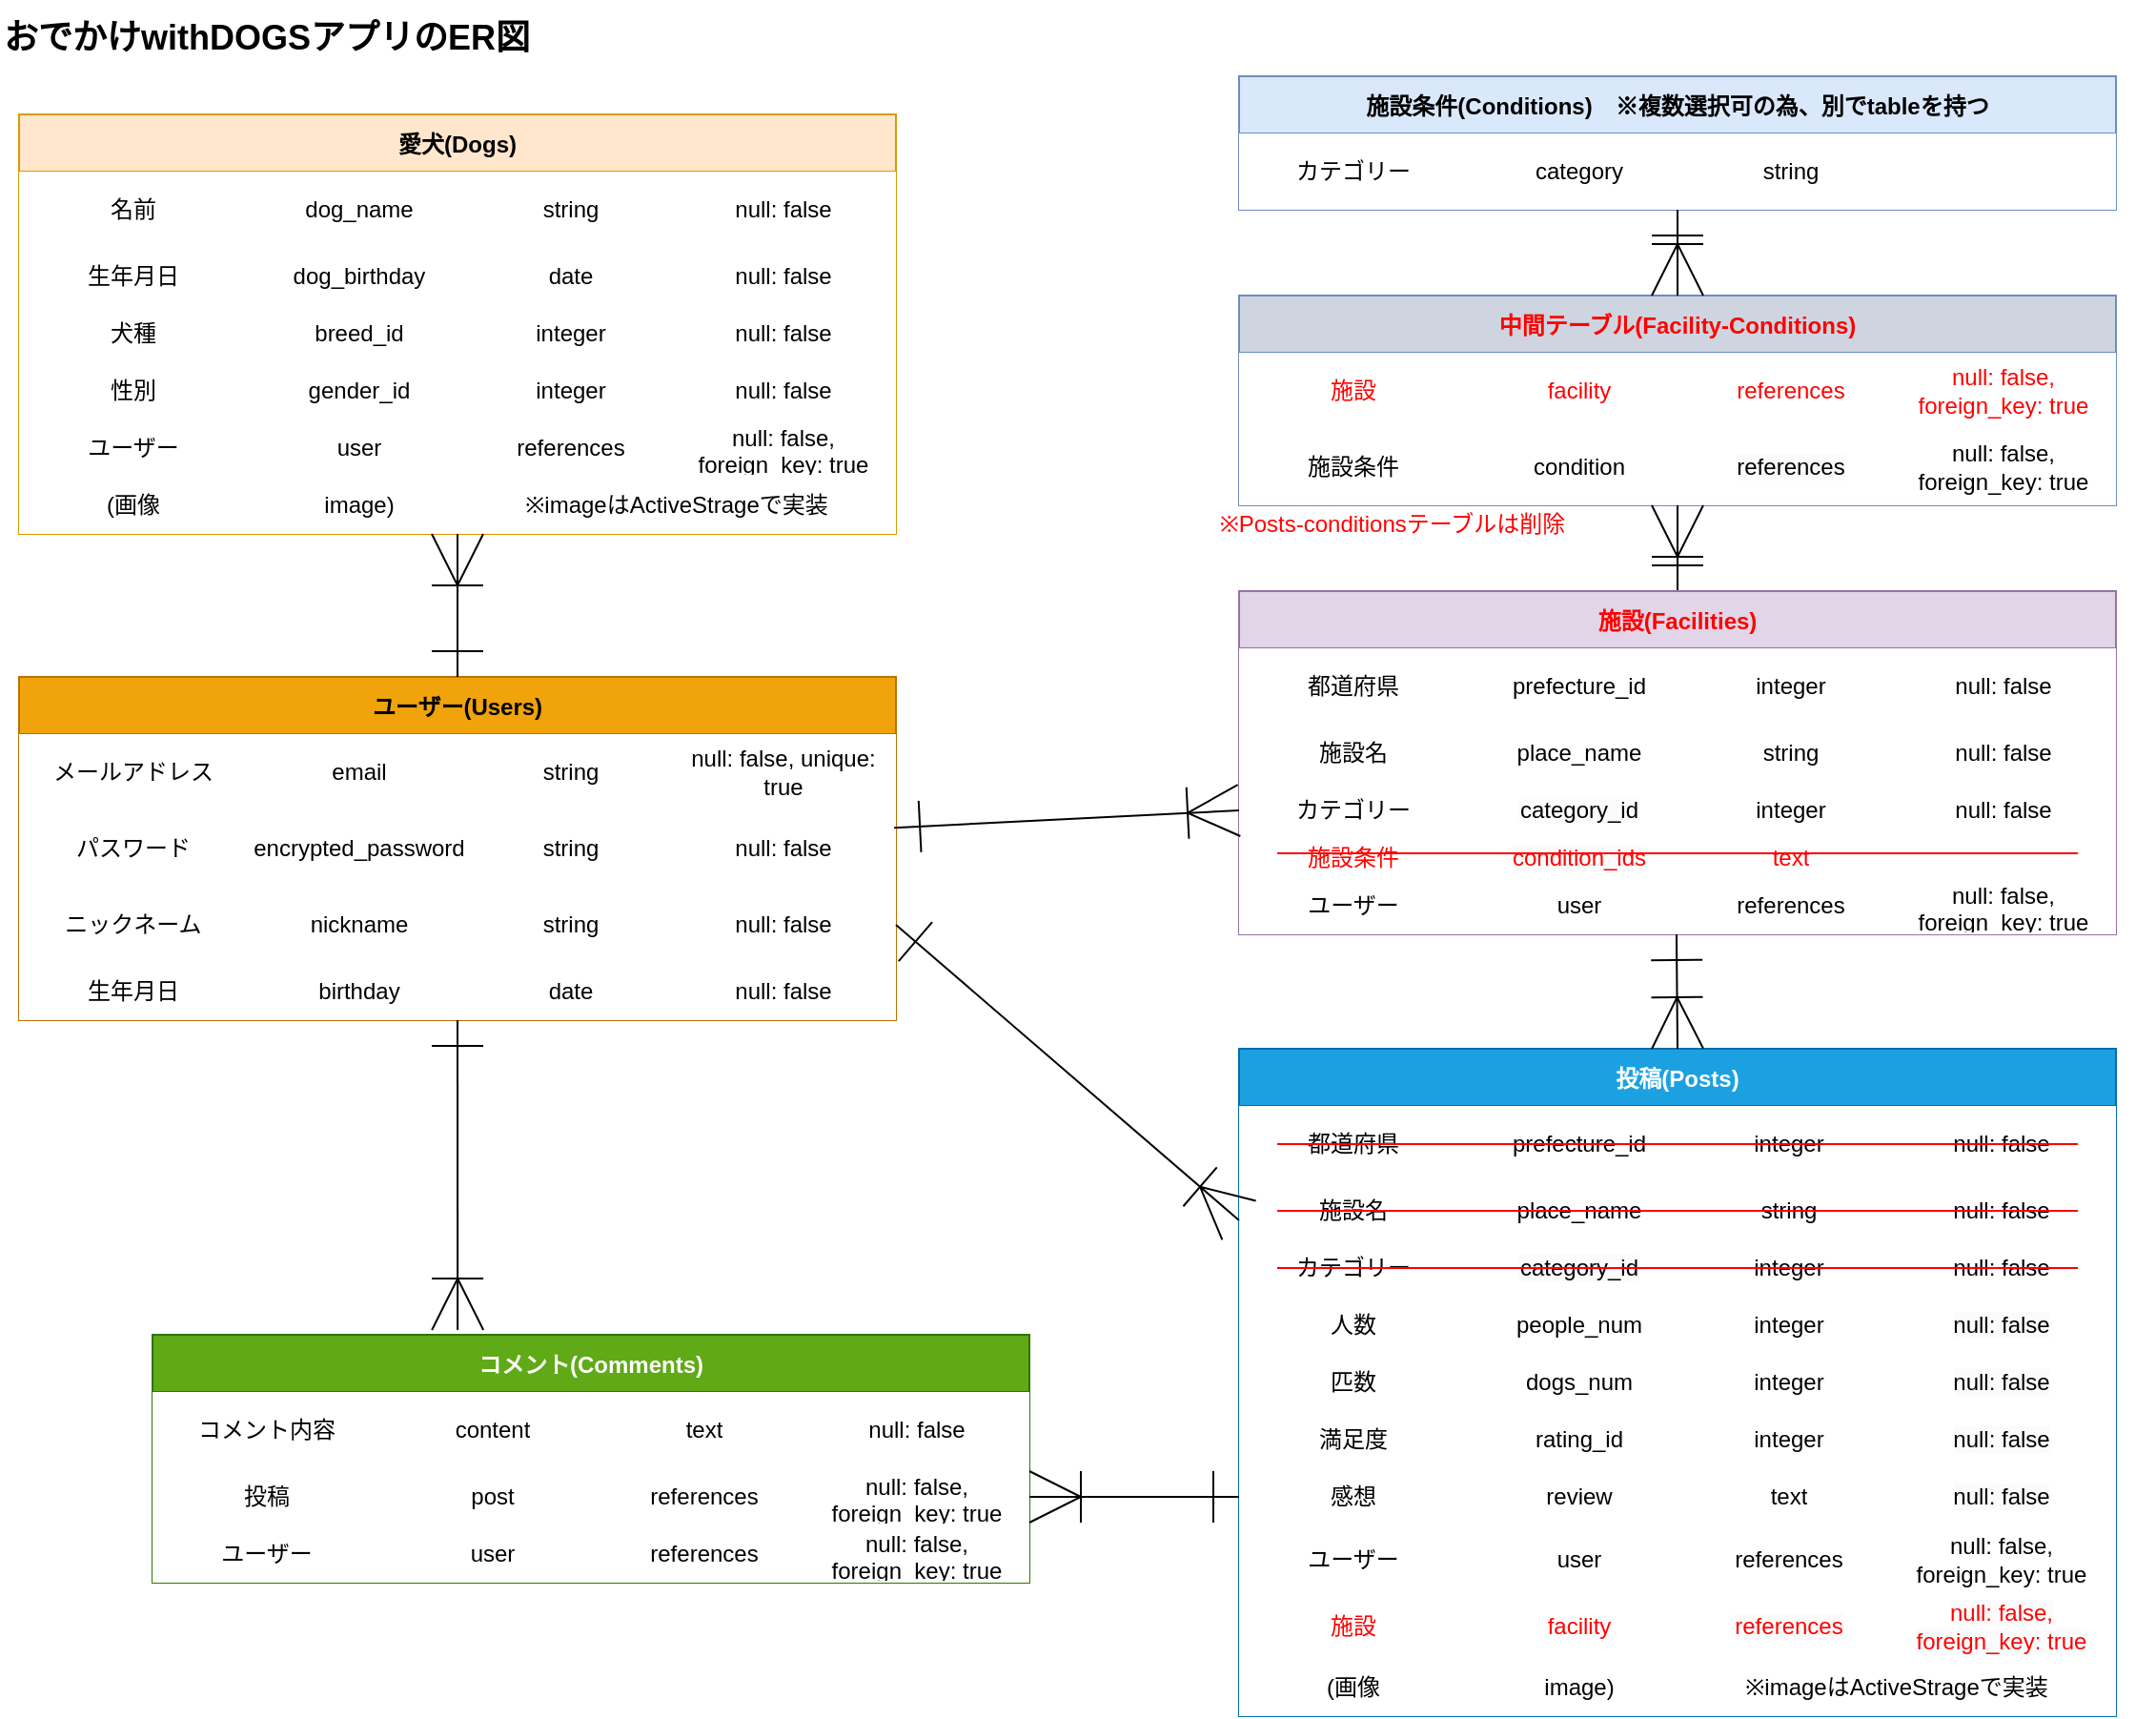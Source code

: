 <mxfile>
    <diagram id="OHTMVsZJ-K8M4Hqbqo-Z" name="ページ1">
        <mxGraphModel dx="1614" dy="715" grid="1" gridSize="10" guides="1" tooltips="1" connect="1" arrows="1" fold="1" page="1" pageScale="1" pageWidth="1169" pageHeight="827" background="#ffffff" math="0" shadow="0">
            <root>
                <mxCell id="0"/>
                <mxCell id="1" parent="0"/>
                <mxCell id="75" value="投稿(Posts)" style="shape=table;startSize=30;container=1;collapsible=0;childLayout=tableLayout;fontStyle=1;align=center;fillColor=#1ba1e2;strokeColor=#006EAF;fontColor=#ffffff;" parent="1" vertex="1">
                    <mxGeometry x="670" y="570" width="460" height="350" as="geometry"/>
                </mxCell>
                <mxCell id="76" value="" style="shape=tableRow;horizontal=0;startSize=0;swimlaneHead=0;swimlaneBody=0;top=0;left=0;bottom=0;right=0;collapsible=0;dropTarget=0;fillColor=#FFFFFF;points=[[0,0.5],[1,0.5]];portConstraint=eastwest;strokeColor=#000000;" parent="75" vertex="1">
                    <mxGeometry y="30" width="460" height="40" as="geometry"/>
                </mxCell>
                <mxCell id="77" value="都道府県" style="shape=partialRectangle;html=1;whiteSpace=wrap;connectable=0;fillColor=#FFFFFF;top=0;left=0;bottom=0;right=0;overflow=hidden;strokeColor=#000000;" parent="76" vertex="1">
                    <mxGeometry width="120" height="40" as="geometry">
                        <mxRectangle width="120" height="40" as="alternateBounds"/>
                    </mxGeometry>
                </mxCell>
                <mxCell id="78" value="prefecture_id" style="shape=partialRectangle;html=1;whiteSpace=wrap;connectable=0;fillColor=#FFFFFF;top=0;left=0;bottom=0;right=0;overflow=hidden;strokeColor=#000000;" parent="76" vertex="1">
                    <mxGeometry x="120" width="117" height="40" as="geometry">
                        <mxRectangle width="117" height="40" as="alternateBounds"/>
                    </mxGeometry>
                </mxCell>
                <mxCell id="79" value="integer" style="shape=partialRectangle;html=1;whiteSpace=wrap;connectable=0;fillColor=#FFFFFF;top=0;left=0;bottom=0;right=0;overflow=hidden;strokeColor=#000000;" parent="76" vertex="1">
                    <mxGeometry x="237" width="103" height="40" as="geometry">
                        <mxRectangle width="103" height="40" as="alternateBounds"/>
                    </mxGeometry>
                </mxCell>
                <mxCell id="80" value="&lt;meta charset=&quot;utf-8&quot;&gt;null: false               " style="shape=partialRectangle;html=1;whiteSpace=wrap;connectable=0;fillColor=#FFFFFF;top=0;left=0;bottom=0;right=0;overflow=hidden;strokeColor=#000000;" parent="76" vertex="1">
                    <mxGeometry x="340" width="120" height="40" as="geometry">
                        <mxRectangle width="120" height="40" as="alternateBounds"/>
                    </mxGeometry>
                </mxCell>
                <mxCell id="81" style="shape=tableRow;horizontal=0;startSize=0;swimlaneHead=0;swimlaneBody=0;top=0;left=0;bottom=0;right=0;collapsible=0;dropTarget=0;fillColor=#FFFFFF;points=[[0,0.5],[1,0.5]];portConstraint=eastwest;strokeColor=#000000;" parent="75" vertex="1">
                    <mxGeometry y="70" width="460" height="30" as="geometry"/>
                </mxCell>
                <mxCell id="82" value="施設名" style="shape=partialRectangle;html=1;whiteSpace=wrap;connectable=0;fillColor=#FFFFFF;top=0;left=0;bottom=0;right=0;overflow=hidden;strokeColor=#000000;" parent="81" vertex="1">
                    <mxGeometry width="120" height="30" as="geometry">
                        <mxRectangle width="120" height="30" as="alternateBounds"/>
                    </mxGeometry>
                </mxCell>
                <mxCell id="83" value="place_name" style="shape=partialRectangle;html=1;whiteSpace=wrap;connectable=0;fillColor=#FFFFFF;top=0;left=0;bottom=0;right=0;overflow=hidden;strokeColor=#000000;" parent="81" vertex="1">
                    <mxGeometry x="120" width="117" height="30" as="geometry">
                        <mxRectangle width="117" height="30" as="alternateBounds"/>
                    </mxGeometry>
                </mxCell>
                <mxCell id="84" value="string" style="shape=partialRectangle;html=1;whiteSpace=wrap;connectable=0;fillColor=#FFFFFF;top=0;left=0;bottom=0;right=0;overflow=hidden;strokeColor=#000000;" parent="81" vertex="1">
                    <mxGeometry x="237" width="103" height="30" as="geometry">
                        <mxRectangle width="103" height="30" as="alternateBounds"/>
                    </mxGeometry>
                </mxCell>
                <mxCell id="85" value="&lt;meta charset=&quot;utf-8&quot;&gt;null: false               " style="shape=partialRectangle;html=1;whiteSpace=wrap;connectable=0;fillColor=#FFFFFF;top=0;left=0;bottom=0;right=0;overflow=hidden;strokeColor=#000000;" parent="81" vertex="1">
                    <mxGeometry x="340" width="120" height="30" as="geometry">
                        <mxRectangle width="120" height="30" as="alternateBounds"/>
                    </mxGeometry>
                </mxCell>
                <mxCell id="86" style="shape=tableRow;horizontal=0;startSize=0;swimlaneHead=0;swimlaneBody=0;top=0;left=0;bottom=0;right=0;collapsible=0;dropTarget=0;fillColor=#FFFFFF;points=[[0,0.5],[1,0.5]];portConstraint=eastwest;strokeColor=#000000;" parent="75" vertex="1">
                    <mxGeometry y="100" width="460" height="30" as="geometry"/>
                </mxCell>
                <mxCell id="87" value="カテゴリー" style="shape=partialRectangle;html=1;whiteSpace=wrap;connectable=0;fillColor=#FFFFFF;top=0;left=0;bottom=0;right=0;overflow=hidden;strokeColor=#000000;" parent="86" vertex="1">
                    <mxGeometry width="120" height="30" as="geometry">
                        <mxRectangle width="120" height="30" as="alternateBounds"/>
                    </mxGeometry>
                </mxCell>
                <mxCell id="88" value="&lt;meta charset=&quot;utf-8&quot;&gt;&lt;span style=&quot;color: rgb(0, 0, 0); font-family: Helvetica; font-size: 12px; font-style: normal; font-variant-ligatures: normal; font-variant-caps: normal; font-weight: 400; letter-spacing: normal; orphans: 2; text-align: center; text-indent: 0px; text-transform: none; widows: 2; word-spacing: 0px; -webkit-text-stroke-width: 0px; background-color: rgb(251, 251, 251); text-decoration-thickness: initial; text-decoration-style: initial; text-decoration-color: initial; float: none; display: inline !important;&quot;&gt;category_id&lt;/span&gt;" style="shape=partialRectangle;html=1;whiteSpace=wrap;connectable=0;fillColor=#FFFFFF;top=0;left=0;bottom=0;right=0;overflow=hidden;strokeColor=#000000;" parent="86" vertex="1">
                    <mxGeometry x="120" width="117" height="30" as="geometry">
                        <mxRectangle width="117" height="30" as="alternateBounds"/>
                    </mxGeometry>
                </mxCell>
                <mxCell id="89" value="integer" style="shape=partialRectangle;html=1;whiteSpace=wrap;connectable=0;fillColor=#FFFFFF;top=0;left=0;bottom=0;right=0;overflow=hidden;strokeColor=#000000;" parent="86" vertex="1">
                    <mxGeometry x="237" width="103" height="30" as="geometry">
                        <mxRectangle width="103" height="30" as="alternateBounds"/>
                    </mxGeometry>
                </mxCell>
                <mxCell id="90" value="null: false" style="shape=partialRectangle;html=1;whiteSpace=wrap;connectable=0;fillColor=#FFFFFF;top=0;left=0;bottom=0;right=0;overflow=hidden;strokeColor=#000000;" parent="86" vertex="1">
                    <mxGeometry x="340" width="120" height="30" as="geometry">
                        <mxRectangle width="120" height="30" as="alternateBounds"/>
                    </mxGeometry>
                </mxCell>
                <mxCell id="121" style="shape=tableRow;horizontal=0;startSize=0;swimlaneHead=0;swimlaneBody=0;top=0;left=0;bottom=0;right=0;collapsible=0;dropTarget=0;fillColor=#FFFFFF;points=[[0,0.5],[1,0.5]];portConstraint=eastwest;strokeColor=#000000;" parent="75" vertex="1">
                    <mxGeometry y="130" width="460" height="30" as="geometry"/>
                </mxCell>
                <mxCell id="122" value="人数" style="shape=partialRectangle;html=1;whiteSpace=wrap;connectable=0;fillColor=#FFFFFF;top=0;left=0;bottom=0;right=0;overflow=hidden;strokeColor=#000000;" parent="121" vertex="1">
                    <mxGeometry width="120" height="30" as="geometry">
                        <mxRectangle width="120" height="30" as="alternateBounds"/>
                    </mxGeometry>
                </mxCell>
                <mxCell id="123" value="people_num" style="shape=partialRectangle;html=1;whiteSpace=wrap;connectable=0;fillColor=#FFFFFF;top=0;left=0;bottom=0;right=0;overflow=hidden;strokeColor=#000000;" parent="121" vertex="1">
                    <mxGeometry x="120" width="117" height="30" as="geometry">
                        <mxRectangle width="117" height="30" as="alternateBounds"/>
                    </mxGeometry>
                </mxCell>
                <mxCell id="124" value="integer" style="shape=partialRectangle;html=1;whiteSpace=wrap;connectable=0;fillColor=#FFFFFF;top=0;left=0;bottom=0;right=0;overflow=hidden;strokeColor=#000000;" parent="121" vertex="1">
                    <mxGeometry x="237" width="103" height="30" as="geometry">
                        <mxRectangle width="103" height="30" as="alternateBounds"/>
                    </mxGeometry>
                </mxCell>
                <mxCell id="125" value="&lt;meta charset=&quot;utf-8&quot;&gt;&lt;span style=&quot;color: rgb(0, 0, 0); font-family: Helvetica; font-size: 12px; font-style: normal; font-variant-ligatures: normal; font-variant-caps: normal; font-weight: 400; letter-spacing: normal; orphans: 2; text-align: center; text-indent: 0px; text-transform: none; widows: 2; word-spacing: 0px; -webkit-text-stroke-width: 0px; background-color: rgb(251, 251, 251); text-decoration-thickness: initial; text-decoration-style: initial; text-decoration-color: initial; float: none; display: inline !important;&quot;&gt;null: false&lt;/span&gt;" style="shape=partialRectangle;html=1;whiteSpace=wrap;connectable=0;fillColor=#FFFFFF;top=0;left=0;bottom=0;right=0;overflow=hidden;strokeColor=#000000;" parent="121" vertex="1">
                    <mxGeometry x="340" width="120" height="30" as="geometry">
                        <mxRectangle width="120" height="30" as="alternateBounds"/>
                    </mxGeometry>
                </mxCell>
                <mxCell id="116" style="shape=tableRow;horizontal=0;startSize=0;swimlaneHead=0;swimlaneBody=0;top=0;left=0;bottom=0;right=0;collapsible=0;dropTarget=0;fillColor=#FFFFFF;points=[[0,0.5],[1,0.5]];portConstraint=eastwest;strokeColor=#000000;" parent="75" vertex="1">
                    <mxGeometry y="160" width="460" height="30" as="geometry"/>
                </mxCell>
                <mxCell id="117" value="匹数" style="shape=partialRectangle;html=1;whiteSpace=wrap;connectable=0;fillColor=#FFFFFF;top=0;left=0;bottom=0;right=0;overflow=hidden;strokeColor=#000000;" parent="116" vertex="1">
                    <mxGeometry width="120" height="30" as="geometry">
                        <mxRectangle width="120" height="30" as="alternateBounds"/>
                    </mxGeometry>
                </mxCell>
                <mxCell id="118" value="dogs_num" style="shape=partialRectangle;html=1;whiteSpace=wrap;connectable=0;fillColor=#FFFFFF;top=0;left=0;bottom=0;right=0;overflow=hidden;strokeColor=#000000;" parent="116" vertex="1">
                    <mxGeometry x="120" width="117" height="30" as="geometry">
                        <mxRectangle width="117" height="30" as="alternateBounds"/>
                    </mxGeometry>
                </mxCell>
                <mxCell id="119" value="integer" style="shape=partialRectangle;html=1;whiteSpace=wrap;connectable=0;fillColor=#FFFFFF;top=0;left=0;bottom=0;right=0;overflow=hidden;strokeColor=#000000;" parent="116" vertex="1">
                    <mxGeometry x="237" width="103" height="30" as="geometry">
                        <mxRectangle width="103" height="30" as="alternateBounds"/>
                    </mxGeometry>
                </mxCell>
                <mxCell id="120" value="&lt;meta charset=&quot;utf-8&quot;&gt;&lt;span style=&quot;color: rgb(0, 0, 0); font-family: Helvetica; font-size: 12px; font-style: normal; font-variant-ligatures: normal; font-variant-caps: normal; font-weight: 400; letter-spacing: normal; orphans: 2; text-align: center; text-indent: 0px; text-transform: none; widows: 2; word-spacing: 0px; -webkit-text-stroke-width: 0px; background-color: rgb(251, 251, 251); text-decoration-thickness: initial; text-decoration-style: initial; text-decoration-color: initial; float: none; display: inline !important;&quot;&gt;null: false&lt;/span&gt;" style="shape=partialRectangle;html=1;whiteSpace=wrap;connectable=0;fillColor=#FFFFFF;top=0;left=0;bottom=0;right=0;overflow=hidden;strokeColor=#000000;" parent="116" vertex="1">
                    <mxGeometry x="340" width="120" height="30" as="geometry">
                        <mxRectangle width="120" height="30" as="alternateBounds"/>
                    </mxGeometry>
                </mxCell>
                <mxCell id="111" style="shape=tableRow;horizontal=0;startSize=0;swimlaneHead=0;swimlaneBody=0;top=0;left=0;bottom=0;right=0;collapsible=0;dropTarget=0;fillColor=#FFFFFF;points=[[0,0.5],[1,0.5]];portConstraint=eastwest;strokeColor=#000000;" parent="75" vertex="1">
                    <mxGeometry y="190" width="460" height="30" as="geometry"/>
                </mxCell>
                <mxCell id="112" value="満足度" style="shape=partialRectangle;html=1;whiteSpace=wrap;connectable=0;fillColor=#FFFFFF;top=0;left=0;bottom=0;right=0;overflow=hidden;strokeColor=#000000;" parent="111" vertex="1">
                    <mxGeometry width="120" height="30" as="geometry">
                        <mxRectangle width="120" height="30" as="alternateBounds"/>
                    </mxGeometry>
                </mxCell>
                <mxCell id="113" value="rating_id" style="shape=partialRectangle;html=1;whiteSpace=wrap;connectable=0;fillColor=#FFFFFF;top=0;left=0;bottom=0;right=0;overflow=hidden;strokeColor=#000000;" parent="111" vertex="1">
                    <mxGeometry x="120" width="117" height="30" as="geometry">
                        <mxRectangle width="117" height="30" as="alternateBounds"/>
                    </mxGeometry>
                </mxCell>
                <mxCell id="114" value="integer" style="shape=partialRectangle;html=1;whiteSpace=wrap;connectable=0;fillColor=#FFFFFF;top=0;left=0;bottom=0;right=0;overflow=hidden;strokeColor=#000000;" parent="111" vertex="1">
                    <mxGeometry x="237" width="103" height="30" as="geometry">
                        <mxRectangle width="103" height="30" as="alternateBounds"/>
                    </mxGeometry>
                </mxCell>
                <mxCell id="115" value="&lt;meta charset=&quot;utf-8&quot;&gt;&lt;span style=&quot;color: rgb(0, 0, 0); font-family: Helvetica; font-size: 12px; font-style: normal; font-variant-ligatures: normal; font-variant-caps: normal; font-weight: 400; letter-spacing: normal; orphans: 2; text-align: center; text-indent: 0px; text-transform: none; widows: 2; word-spacing: 0px; -webkit-text-stroke-width: 0px; background-color: rgb(251, 251, 251); text-decoration-thickness: initial; text-decoration-style: initial; text-decoration-color: initial; float: none; display: inline !important;&quot;&gt;null: false&lt;/span&gt;" style="shape=partialRectangle;html=1;whiteSpace=wrap;connectable=0;fillColor=#FFFFFF;top=0;left=0;bottom=0;right=0;overflow=hidden;strokeColor=#000000;" parent="111" vertex="1">
                    <mxGeometry x="340" width="120" height="30" as="geometry">
                        <mxRectangle width="120" height="30" as="alternateBounds"/>
                    </mxGeometry>
                </mxCell>
                <mxCell id="106" style="shape=tableRow;horizontal=0;startSize=0;swimlaneHead=0;swimlaneBody=0;top=0;left=0;bottom=0;right=0;collapsible=0;dropTarget=0;fillColor=#FFFFFF;points=[[0,0.5],[1,0.5]];portConstraint=eastwest;strokeColor=#000000;" parent="75" vertex="1">
                    <mxGeometry y="220" width="460" height="30" as="geometry"/>
                </mxCell>
                <mxCell id="107" value="感想" style="shape=partialRectangle;html=1;whiteSpace=wrap;connectable=0;fillColor=#FFFFFF;top=0;left=0;bottom=0;right=0;overflow=hidden;strokeColor=#000000;" parent="106" vertex="1">
                    <mxGeometry width="120" height="30" as="geometry">
                        <mxRectangle width="120" height="30" as="alternateBounds"/>
                    </mxGeometry>
                </mxCell>
                <mxCell id="108" value="review" style="shape=partialRectangle;html=1;whiteSpace=wrap;connectable=0;fillColor=#FFFFFF;top=0;left=0;bottom=0;right=0;overflow=hidden;strokeColor=#000000;" parent="106" vertex="1">
                    <mxGeometry x="120" width="117" height="30" as="geometry">
                        <mxRectangle width="117" height="30" as="alternateBounds"/>
                    </mxGeometry>
                </mxCell>
                <mxCell id="109" value="text" style="shape=partialRectangle;html=1;whiteSpace=wrap;connectable=0;fillColor=#FFFFFF;top=0;left=0;bottom=0;right=0;overflow=hidden;strokeColor=#000000;" parent="106" vertex="1">
                    <mxGeometry x="237" width="103" height="30" as="geometry">
                        <mxRectangle width="103" height="30" as="alternateBounds"/>
                    </mxGeometry>
                </mxCell>
                <mxCell id="110" value="&lt;meta charset=&quot;utf-8&quot;&gt;&lt;span style=&quot;color: rgb(0, 0, 0); font-family: Helvetica; font-size: 12px; font-style: normal; font-variant-ligatures: normal; font-variant-caps: normal; font-weight: 400; letter-spacing: normal; orphans: 2; text-align: center; text-indent: 0px; text-transform: none; widows: 2; word-spacing: 0px; -webkit-text-stroke-width: 0px; background-color: rgb(251, 251, 251); text-decoration-thickness: initial; text-decoration-style: initial; text-decoration-color: initial; float: none; display: inline !important;&quot;&gt;null: false&lt;/span&gt;" style="shape=partialRectangle;html=1;whiteSpace=wrap;connectable=0;fillColor=#FFFFFF;top=0;left=0;bottom=0;right=0;overflow=hidden;strokeColor=#000000;" parent="106" vertex="1">
                    <mxGeometry x="340" width="120" height="30" as="geometry">
                        <mxRectangle width="120" height="30" as="alternateBounds"/>
                    </mxGeometry>
                </mxCell>
                <mxCell id="133" style="shape=tableRow;horizontal=0;startSize=0;swimlaneHead=0;swimlaneBody=0;top=0;left=0;bottom=0;right=0;collapsible=0;dropTarget=0;fillColor=#FFFFFF;points=[[0,0.5],[1,0.5]];portConstraint=eastwest;strokeColor=#000000;" parent="75" vertex="1">
                    <mxGeometry y="250" width="460" height="35" as="geometry"/>
                </mxCell>
                <mxCell id="134" value="ユーザー" style="shape=partialRectangle;html=1;whiteSpace=wrap;connectable=0;fillColor=#FFFFFF;top=0;left=0;bottom=0;right=0;overflow=hidden;strokeColor=#000000;" parent="133" vertex="1">
                    <mxGeometry width="120" height="35" as="geometry">
                        <mxRectangle width="120" height="35" as="alternateBounds"/>
                    </mxGeometry>
                </mxCell>
                <mxCell id="135" value="user" style="shape=partialRectangle;html=1;whiteSpace=wrap;connectable=0;fillColor=#FFFFFF;top=0;left=0;bottom=0;right=0;overflow=hidden;strokeColor=#000000;" parent="133" vertex="1">
                    <mxGeometry x="120" width="117" height="35" as="geometry">
                        <mxRectangle width="117" height="35" as="alternateBounds"/>
                    </mxGeometry>
                </mxCell>
                <mxCell id="136" value="references" style="shape=partialRectangle;html=1;whiteSpace=wrap;connectable=0;fillColor=#FFFFFF;top=0;left=0;bottom=0;right=0;overflow=hidden;strokeColor=#000000;" parent="133" vertex="1">
                    <mxGeometry x="237" width="103" height="35" as="geometry">
                        <mxRectangle width="103" height="35" as="alternateBounds"/>
                    </mxGeometry>
                </mxCell>
                <mxCell id="137" value="null: false, foreign_key: true" style="shape=partialRectangle;html=1;whiteSpace=wrap;connectable=0;fillColor=#FFFFFF;top=0;left=0;bottom=0;right=0;overflow=hidden;strokeColor=#000000;" parent="133" vertex="1">
                    <mxGeometry x="340" width="120" height="35" as="geometry">
                        <mxRectangle width="120" height="35" as="alternateBounds"/>
                    </mxGeometry>
                </mxCell>
                <mxCell id="272" style="shape=tableRow;horizontal=0;startSize=0;swimlaneHead=0;swimlaneBody=0;top=0;left=0;bottom=0;right=0;collapsible=0;dropTarget=0;fillColor=#FFFFFF;points=[[0,0.5],[1,0.5]];portConstraint=eastwest;strokeColor=#000000;" parent="75" vertex="1">
                    <mxGeometry y="285" width="460" height="35" as="geometry"/>
                </mxCell>
                <mxCell id="273" value="施設" style="shape=partialRectangle;html=1;whiteSpace=wrap;connectable=0;fillColor=#FFFFFF;top=0;left=0;bottom=0;right=0;overflow=hidden;strokeColor=#000000;fontColor=#FF0000;" parent="272" vertex="1">
                    <mxGeometry width="120" height="35" as="geometry">
                        <mxRectangle width="120" height="35" as="alternateBounds"/>
                    </mxGeometry>
                </mxCell>
                <mxCell id="274" value="facility" style="shape=partialRectangle;html=1;whiteSpace=wrap;connectable=0;fillColor=#FFFFFF;top=0;left=0;bottom=0;right=0;overflow=hidden;strokeColor=#000000;fontColor=#FF0000;" parent="272" vertex="1">
                    <mxGeometry x="120" width="117" height="35" as="geometry">
                        <mxRectangle width="117" height="35" as="alternateBounds"/>
                    </mxGeometry>
                </mxCell>
                <mxCell id="275" value="&lt;meta charset=&quot;utf-8&quot;&gt;&lt;span style=&quot;font-family: Helvetica; font-size: 12px; font-style: normal; font-variant-ligatures: normal; font-variant-caps: normal; font-weight: 400; letter-spacing: normal; orphans: 2; text-align: center; text-indent: 0px; text-transform: none; widows: 2; word-spacing: 0px; -webkit-text-stroke-width: 0px; background-color: rgb(251, 251, 251); text-decoration-thickness: initial; text-decoration-style: initial; text-decoration-color: initial; float: none; display: inline !important;&quot;&gt;references&lt;/span&gt;" style="shape=partialRectangle;html=1;whiteSpace=wrap;connectable=0;fillColor=#FFFFFF;top=0;left=0;bottom=0;right=0;overflow=hidden;strokeColor=#000000;fontColor=#FF0000;" parent="272" vertex="1">
                    <mxGeometry x="237" width="103" height="35" as="geometry">
                        <mxRectangle width="103" height="35" as="alternateBounds"/>
                    </mxGeometry>
                </mxCell>
                <mxCell id="276" value="&lt;meta charset=&quot;utf-8&quot;&gt;&lt;span style=&quot;font-family: Helvetica; font-size: 12px; font-style: normal; font-variant-ligatures: normal; font-variant-caps: normal; font-weight: 400; letter-spacing: normal; orphans: 2; text-align: center; text-indent: 0px; text-transform: none; widows: 2; word-spacing: 0px; -webkit-text-stroke-width: 0px; background-color: rgb(251, 251, 251); text-decoration-thickness: initial; text-decoration-style: initial; text-decoration-color: initial; float: none; display: inline !important;&quot;&gt;null: false, foreign_key: true&lt;/span&gt;" style="shape=partialRectangle;html=1;whiteSpace=wrap;connectable=0;fillColor=#FFFFFF;top=0;left=0;bottom=0;right=0;overflow=hidden;strokeColor=#000000;fontColor=#FF0000;" parent="272" vertex="1">
                    <mxGeometry x="340" width="120" height="35" as="geometry">
                        <mxRectangle width="120" height="35" as="alternateBounds"/>
                    </mxGeometry>
                </mxCell>
                <mxCell id="126" style="shape=tableRow;horizontal=0;startSize=0;swimlaneHead=0;swimlaneBody=0;top=0;left=0;bottom=0;right=0;collapsible=0;dropTarget=0;fillColor=#FFFFFF;points=[[0,0.5],[1,0.5]];portConstraint=eastwest;strokeColor=#000000;" parent="75" vertex="1">
                    <mxGeometry y="320" width="460" height="30" as="geometry"/>
                </mxCell>
                <mxCell id="127" value="(画像" style="shape=partialRectangle;html=1;whiteSpace=wrap;connectable=0;fillColor=#FFFFFF;top=0;left=0;bottom=0;right=0;overflow=hidden;strokeColor=#000000;" parent="126" vertex="1">
                    <mxGeometry width="120" height="30" as="geometry">
                        <mxRectangle width="120" height="30" as="alternateBounds"/>
                    </mxGeometry>
                </mxCell>
                <mxCell id="128" value="image)" style="shape=partialRectangle;html=1;whiteSpace=wrap;connectable=0;fillColor=#FFFFFF;top=0;left=0;bottom=0;right=0;overflow=hidden;strokeColor=#000000;" parent="126" vertex="1">
                    <mxGeometry x="120" width="117" height="30" as="geometry">
                        <mxRectangle width="117" height="30" as="alternateBounds"/>
                    </mxGeometry>
                </mxCell>
                <mxCell id="129" style="shape=partialRectangle;html=1;whiteSpace=wrap;connectable=0;fillColor=#FFFFFF;top=0;left=0;bottom=0;right=0;overflow=hidden;strokeColor=#000000;" parent="126" vertex="1">
                    <mxGeometry x="237" width="103" height="30" as="geometry">
                        <mxRectangle width="103" height="30" as="alternateBounds"/>
                    </mxGeometry>
                </mxCell>
                <mxCell id="130" style="shape=partialRectangle;html=1;whiteSpace=wrap;connectable=0;fillColor=#FFFFFF;top=0;left=0;bottom=0;right=0;overflow=hidden;strokeColor=#000000;" parent="126" vertex="1">
                    <mxGeometry x="340" width="120" height="30" as="geometry">
                        <mxRectangle width="120" height="30" as="alternateBounds"/>
                    </mxGeometry>
                </mxCell>
                <mxCell id="2" value="&lt;font style=&quot;font-size: 18px;&quot;&gt;&lt;b&gt;おでかけwithDOGSアプリのER図&lt;/b&gt;&lt;/font&gt;" style="text;html=1;align=left;verticalAlign=middle;resizable=0;points=[];autosize=1;strokeColor=none;fillColor=none;" parent="1" vertex="1">
                    <mxGeometry x="20" y="20" width="300" height="40" as="geometry"/>
                </mxCell>
                <mxCell id="3" value="ユーザー(Users)" style="shape=table;startSize=30;container=1;collapsible=0;childLayout=tableLayout;fontStyle=1;align=center;fillColor=#f0a30a;strokeColor=#BD7000;fontColor=#000000;" parent="1" vertex="1">
                    <mxGeometry x="30" y="375" width="460" height="180" as="geometry"/>
                </mxCell>
                <mxCell id="4" value="" style="shape=tableRow;horizontal=0;startSize=0;swimlaneHead=0;swimlaneBody=0;top=0;left=0;bottom=0;right=0;collapsible=0;dropTarget=0;fillColor=#FFFFFF;points=[[0,0.5],[1,0.5]];portConstraint=eastwest;strokeColor=#000000;" parent="3" vertex="1">
                    <mxGeometry y="30" width="460" height="40" as="geometry"/>
                </mxCell>
                <mxCell id="5" value="メールアドレス" style="shape=partialRectangle;html=1;whiteSpace=wrap;connectable=0;fillColor=#FFFFFF;top=0;left=0;bottom=0;right=0;overflow=hidden;strokeColor=#000000;" parent="4" vertex="1">
                    <mxGeometry width="120" height="40" as="geometry">
                        <mxRectangle width="120" height="40" as="alternateBounds"/>
                    </mxGeometry>
                </mxCell>
                <mxCell id="6" value="email" style="shape=partialRectangle;html=1;whiteSpace=wrap;connectable=0;fillColor=#FFFFFF;top=0;left=0;bottom=0;right=0;overflow=hidden;strokeColor=#000000;" parent="4" vertex="1">
                    <mxGeometry x="120" width="117" height="40" as="geometry">
                        <mxRectangle width="117" height="40" as="alternateBounds"/>
                    </mxGeometry>
                </mxCell>
                <mxCell id="7" value="string" style="shape=partialRectangle;html=1;whiteSpace=wrap;connectable=0;fillColor=#FFFFFF;top=0;left=0;bottom=0;right=0;overflow=hidden;strokeColor=#000000;" parent="4" vertex="1">
                    <mxGeometry x="237" width="105" height="40" as="geometry">
                        <mxRectangle width="105" height="40" as="alternateBounds"/>
                    </mxGeometry>
                </mxCell>
                <mxCell id="8" value="null: false, unique: true" style="shape=partialRectangle;html=1;whiteSpace=wrap;connectable=0;fillColor=#FFFFFF;top=0;left=0;bottom=0;right=0;overflow=hidden;strokeColor=#000000;" parent="4" vertex="1">
                    <mxGeometry x="342" width="118" height="40" as="geometry">
                        <mxRectangle width="118" height="40" as="alternateBounds"/>
                    </mxGeometry>
                </mxCell>
                <mxCell id="9" value="" style="shape=tableRow;horizontal=0;startSize=0;swimlaneHead=0;swimlaneBody=0;top=0;left=0;bottom=0;right=0;collapsible=0;dropTarget=0;fillColor=#FFFFFF;points=[[0,0.5],[1,0.5]];portConstraint=eastwest;strokeColor=#000000;" parent="3" vertex="1">
                    <mxGeometry y="70" width="460" height="40" as="geometry"/>
                </mxCell>
                <mxCell id="10" value="パスワード" style="shape=partialRectangle;html=1;whiteSpace=wrap;connectable=0;fillColor=#FFFFFF;top=0;left=0;bottom=0;right=0;overflow=hidden;strokeColor=#000000;" parent="9" vertex="1">
                    <mxGeometry width="120" height="40" as="geometry">
                        <mxRectangle width="120" height="40" as="alternateBounds"/>
                    </mxGeometry>
                </mxCell>
                <mxCell id="11" value="&lt;meta charset=&quot;utf-8&quot;&gt;encrypted_password" style="shape=partialRectangle;html=1;whiteSpace=wrap;connectable=0;fillColor=#FFFFFF;top=0;left=0;bottom=0;right=0;overflow=hidden;strokeColor=#000000;" parent="9" vertex="1">
                    <mxGeometry x="120" width="117" height="40" as="geometry">
                        <mxRectangle width="117" height="40" as="alternateBounds"/>
                    </mxGeometry>
                </mxCell>
                <mxCell id="12" value="string" style="shape=partialRectangle;html=1;whiteSpace=wrap;connectable=0;fillColor=#FFFFFF;top=0;left=0;bottom=0;right=0;overflow=hidden;strokeColor=#000000;" parent="9" vertex="1">
                    <mxGeometry x="237" width="105" height="40" as="geometry">
                        <mxRectangle width="105" height="40" as="alternateBounds"/>
                    </mxGeometry>
                </mxCell>
                <mxCell id="13" value="&lt;meta charset=&quot;utf-8&quot;&gt;null: false               " style="shape=partialRectangle;html=1;whiteSpace=wrap;connectable=0;fillColor=#FFFFFF;top=0;left=0;bottom=0;right=0;overflow=hidden;strokeColor=#000000;" parent="9" vertex="1">
                    <mxGeometry x="342" width="118" height="40" as="geometry">
                        <mxRectangle width="118" height="40" as="alternateBounds"/>
                    </mxGeometry>
                </mxCell>
                <mxCell id="14" value="" style="shape=tableRow;horizontal=0;startSize=0;swimlaneHead=0;swimlaneBody=0;top=0;left=0;bottom=0;right=0;collapsible=0;dropTarget=0;fillColor=#FFFFFF;points=[[0,0.5],[1,0.5]];portConstraint=eastwest;strokeColor=#000000;" parent="3" vertex="1">
                    <mxGeometry y="110" width="460" height="40" as="geometry"/>
                </mxCell>
                <mxCell id="15" value="ニックネーム" style="shape=partialRectangle;html=1;whiteSpace=wrap;connectable=0;fillColor=#FFFFFF;top=0;left=0;bottom=0;right=0;overflow=hidden;strokeColor=#000000;" parent="14" vertex="1">
                    <mxGeometry width="120" height="40" as="geometry">
                        <mxRectangle width="120" height="40" as="alternateBounds"/>
                    </mxGeometry>
                </mxCell>
                <mxCell id="16" value="nickname" style="shape=partialRectangle;html=1;whiteSpace=wrap;connectable=0;fillColor=#FFFFFF;top=0;left=0;bottom=0;right=0;overflow=hidden;strokeColor=#000000;" parent="14" vertex="1">
                    <mxGeometry x="120" width="117" height="40" as="geometry">
                        <mxRectangle width="117" height="40" as="alternateBounds"/>
                    </mxGeometry>
                </mxCell>
                <mxCell id="17" value="string" style="shape=partialRectangle;html=1;whiteSpace=wrap;connectable=0;fillColor=#FFFFFF;top=0;left=0;bottom=0;right=0;overflow=hidden;strokeColor=#000000;" parent="14" vertex="1">
                    <mxGeometry x="237" width="105" height="40" as="geometry">
                        <mxRectangle width="105" height="40" as="alternateBounds"/>
                    </mxGeometry>
                </mxCell>
                <mxCell id="18" value="&lt;meta charset=&quot;utf-8&quot;&gt;null: false               " style="shape=partialRectangle;html=1;whiteSpace=wrap;connectable=0;fillColor=#FFFFFF;top=0;left=0;bottom=0;right=0;overflow=hidden;strokeColor=#000000;" parent="14" vertex="1">
                    <mxGeometry x="342" width="118" height="40" as="geometry">
                        <mxRectangle width="118" height="40" as="alternateBounds"/>
                    </mxGeometry>
                </mxCell>
                <mxCell id="39" style="shape=tableRow;horizontal=0;startSize=0;swimlaneHead=0;swimlaneBody=0;top=0;left=0;bottom=0;right=0;collapsible=0;dropTarget=0;fillColor=#FFFFFF;points=[[0,0.5],[1,0.5]];portConstraint=eastwest;strokeColor=#000000;" parent="3" vertex="1">
                    <mxGeometry y="150" width="460" height="30" as="geometry"/>
                </mxCell>
                <mxCell id="40" value="生年月日" style="shape=partialRectangle;html=1;whiteSpace=wrap;connectable=0;fillColor=#FFFFFF;top=0;left=0;bottom=0;right=0;overflow=hidden;strokeColor=#000000;" parent="39" vertex="1">
                    <mxGeometry width="120" height="30" as="geometry">
                        <mxRectangle width="120" height="30" as="alternateBounds"/>
                    </mxGeometry>
                </mxCell>
                <mxCell id="41" value="birthday" style="shape=partialRectangle;html=1;whiteSpace=wrap;connectable=0;fillColor=#FFFFFF;top=0;left=0;bottom=0;right=0;overflow=hidden;strokeColor=#000000;" parent="39" vertex="1">
                    <mxGeometry x="120" width="117" height="30" as="geometry">
                        <mxRectangle width="117" height="30" as="alternateBounds"/>
                    </mxGeometry>
                </mxCell>
                <mxCell id="42" value="date" style="shape=partialRectangle;html=1;whiteSpace=wrap;connectable=0;fillColor=#FFFFFF;top=0;left=0;bottom=0;right=0;overflow=hidden;strokeColor=#000000;" parent="39" vertex="1">
                    <mxGeometry x="237" width="105" height="30" as="geometry">
                        <mxRectangle width="105" height="30" as="alternateBounds"/>
                    </mxGeometry>
                </mxCell>
                <mxCell id="43" value="&lt;meta charset=&quot;utf-8&quot;&gt;null: false               " style="shape=partialRectangle;html=1;whiteSpace=wrap;connectable=0;fillColor=#FFFFFF;top=0;left=0;bottom=0;right=0;overflow=hidden;strokeColor=#000000;" parent="39" vertex="1">
                    <mxGeometry x="342" width="118" height="30" as="geometry">
                        <mxRectangle width="118" height="30" as="alternateBounds"/>
                    </mxGeometry>
                </mxCell>
                <mxCell id="44" value="愛犬(Dogs)" style="shape=table;startSize=30;container=1;collapsible=0;childLayout=tableLayout;fontStyle=1;align=center;fillColor=#ffe6cc;strokeColor=#d79b00;" parent="1" vertex="1">
                    <mxGeometry x="30" y="80" width="460" height="220" as="geometry"/>
                </mxCell>
                <mxCell id="55" value="" style="shape=tableRow;horizontal=0;startSize=0;swimlaneHead=0;swimlaneBody=0;top=0;left=0;bottom=0;right=0;collapsible=0;dropTarget=0;fillColor=#FFFFFF;points=[[0,0.5],[1,0.5]];portConstraint=eastwest;strokeColor=#000000;" parent="44" vertex="1">
                    <mxGeometry y="30" width="460" height="40" as="geometry"/>
                </mxCell>
                <mxCell id="56" value="名前" style="shape=partialRectangle;html=1;whiteSpace=wrap;connectable=0;fillColor=#FFFFFF;top=0;left=0;bottom=0;right=0;overflow=hidden;strokeColor=#000000;" parent="55" vertex="1">
                    <mxGeometry width="120" height="40" as="geometry">
                        <mxRectangle width="120" height="40" as="alternateBounds"/>
                    </mxGeometry>
                </mxCell>
                <mxCell id="57" value="dog_name" style="shape=partialRectangle;html=1;whiteSpace=wrap;connectable=0;fillColor=#FFFFFF;top=0;left=0;bottom=0;right=0;overflow=hidden;strokeColor=#000000;" parent="55" vertex="1">
                    <mxGeometry x="120" width="117" height="40" as="geometry">
                        <mxRectangle width="117" height="40" as="alternateBounds"/>
                    </mxGeometry>
                </mxCell>
                <mxCell id="58" value="string" style="shape=partialRectangle;html=1;whiteSpace=wrap;connectable=0;fillColor=#FFFFFF;top=0;left=0;bottom=0;right=0;overflow=hidden;strokeColor=#000000;" parent="55" vertex="1">
                    <mxGeometry x="237" width="105" height="40" as="geometry">
                        <mxRectangle width="105" height="40" as="alternateBounds"/>
                    </mxGeometry>
                </mxCell>
                <mxCell id="59" value="&lt;meta charset=&quot;utf-8&quot;&gt;null: false               " style="shape=partialRectangle;html=1;whiteSpace=wrap;connectable=0;fillColor=#FFFFFF;top=0;left=0;bottom=0;right=0;overflow=hidden;strokeColor=#000000;" parent="55" vertex="1">
                    <mxGeometry x="342" width="118" height="40" as="geometry">
                        <mxRectangle width="118" height="40" as="alternateBounds"/>
                    </mxGeometry>
                </mxCell>
                <mxCell id="60" style="shape=tableRow;horizontal=0;startSize=0;swimlaneHead=0;swimlaneBody=0;top=0;left=0;bottom=0;right=0;collapsible=0;dropTarget=0;fillColor=#FFFFFF;points=[[0,0.5],[1,0.5]];portConstraint=eastwest;strokeColor=#000000;" parent="44" vertex="1">
                    <mxGeometry y="70" width="460" height="30" as="geometry"/>
                </mxCell>
                <mxCell id="61" value="生年月日" style="shape=partialRectangle;html=1;whiteSpace=wrap;connectable=0;fillColor=#FFFFFF;top=0;left=0;bottom=0;right=0;overflow=hidden;strokeColor=#000000;" parent="60" vertex="1">
                    <mxGeometry width="120" height="30" as="geometry">
                        <mxRectangle width="120" height="30" as="alternateBounds"/>
                    </mxGeometry>
                </mxCell>
                <mxCell id="62" value="dog_birthday" style="shape=partialRectangle;html=1;whiteSpace=wrap;connectable=0;fillColor=#FFFFFF;top=0;left=0;bottom=0;right=0;overflow=hidden;strokeColor=#000000;" parent="60" vertex="1">
                    <mxGeometry x="120" width="117" height="30" as="geometry">
                        <mxRectangle width="117" height="30" as="alternateBounds"/>
                    </mxGeometry>
                </mxCell>
                <mxCell id="63" value="date" style="shape=partialRectangle;html=1;whiteSpace=wrap;connectable=0;fillColor=#FFFFFF;top=0;left=0;bottom=0;right=0;overflow=hidden;strokeColor=#000000;" parent="60" vertex="1">
                    <mxGeometry x="237" width="105" height="30" as="geometry">
                        <mxRectangle width="105" height="30" as="alternateBounds"/>
                    </mxGeometry>
                </mxCell>
                <mxCell id="64" value="&lt;meta charset=&quot;utf-8&quot;&gt;null: false               " style="shape=partialRectangle;html=1;whiteSpace=wrap;connectable=0;fillColor=#FFFFFF;top=0;left=0;bottom=0;right=0;overflow=hidden;strokeColor=#000000;" parent="60" vertex="1">
                    <mxGeometry x="342" width="118" height="30" as="geometry">
                        <mxRectangle width="118" height="30" as="alternateBounds"/>
                    </mxGeometry>
                </mxCell>
                <mxCell id="70" style="shape=tableRow;horizontal=0;startSize=0;swimlaneHead=0;swimlaneBody=0;top=0;left=0;bottom=0;right=0;collapsible=0;dropTarget=0;fillColor=#FFFFFF;points=[[0,0.5],[1,0.5]];portConstraint=eastwest;strokeColor=#000000;" parent="44" vertex="1">
                    <mxGeometry y="100" width="460" height="30" as="geometry"/>
                </mxCell>
                <mxCell id="71" value="犬種" style="shape=partialRectangle;html=1;whiteSpace=wrap;connectable=0;fillColor=#FFFFFF;top=0;left=0;bottom=0;right=0;overflow=hidden;strokeColor=#000000;" parent="70" vertex="1">
                    <mxGeometry width="120" height="30" as="geometry">
                        <mxRectangle width="120" height="30" as="alternateBounds"/>
                    </mxGeometry>
                </mxCell>
                <mxCell id="72" value="breed_id" style="shape=partialRectangle;html=1;whiteSpace=wrap;connectable=0;fillColor=#FFFFFF;top=0;left=0;bottom=0;right=0;overflow=hidden;strokeColor=#000000;" parent="70" vertex="1">
                    <mxGeometry x="120" width="117" height="30" as="geometry">
                        <mxRectangle width="117" height="30" as="alternateBounds"/>
                    </mxGeometry>
                </mxCell>
                <mxCell id="73" value="integer" style="shape=partialRectangle;html=1;whiteSpace=wrap;connectable=0;fillColor=#FFFFFF;top=0;left=0;bottom=0;right=0;overflow=hidden;strokeColor=#000000;" parent="70" vertex="1">
                    <mxGeometry x="237" width="105" height="30" as="geometry">
                        <mxRectangle width="105" height="30" as="alternateBounds"/>
                    </mxGeometry>
                </mxCell>
                <mxCell id="74" value="null: false" style="shape=partialRectangle;html=1;whiteSpace=wrap;connectable=0;fillColor=#FFFFFF;top=0;left=0;bottom=0;right=0;overflow=hidden;strokeColor=#000000;" parent="70" vertex="1">
                    <mxGeometry x="342" width="118" height="30" as="geometry">
                        <mxRectangle width="118" height="30" as="alternateBounds"/>
                    </mxGeometry>
                </mxCell>
                <mxCell id="65" style="shape=tableRow;horizontal=0;startSize=0;swimlaneHead=0;swimlaneBody=0;top=0;left=0;bottom=0;right=0;collapsible=0;dropTarget=0;fillColor=#FFFFFF;points=[[0,0.5],[1,0.5]];portConstraint=eastwest;strokeColor=#000000;" parent="44" vertex="1">
                    <mxGeometry y="130" width="460" height="30" as="geometry"/>
                </mxCell>
                <mxCell id="66" value="性別" style="shape=partialRectangle;html=1;whiteSpace=wrap;connectable=0;fillColor=#FFFFFF;top=0;left=0;bottom=0;right=0;overflow=hidden;strokeColor=#000000;" parent="65" vertex="1">
                    <mxGeometry width="120" height="30" as="geometry">
                        <mxRectangle width="120" height="30" as="alternateBounds"/>
                    </mxGeometry>
                </mxCell>
                <mxCell id="67" value="gender_id" style="shape=partialRectangle;html=1;whiteSpace=wrap;connectable=0;fillColor=#FFFFFF;top=0;left=0;bottom=0;right=0;overflow=hidden;strokeColor=#000000;" parent="65" vertex="1">
                    <mxGeometry x="120" width="117" height="30" as="geometry">
                        <mxRectangle width="117" height="30" as="alternateBounds"/>
                    </mxGeometry>
                </mxCell>
                <mxCell id="68" value="integer" style="shape=partialRectangle;html=1;whiteSpace=wrap;connectable=0;fillColor=#FFFFFF;top=0;left=0;bottom=0;right=0;overflow=hidden;strokeColor=#000000;" parent="65" vertex="1">
                    <mxGeometry x="237" width="105" height="30" as="geometry">
                        <mxRectangle width="105" height="30" as="alternateBounds"/>
                    </mxGeometry>
                </mxCell>
                <mxCell id="69" value="null: false" style="shape=partialRectangle;html=1;whiteSpace=wrap;connectable=0;fillColor=#FFFFFF;top=0;left=0;bottom=0;right=0;overflow=hidden;strokeColor=#000000;" parent="65" vertex="1">
                    <mxGeometry x="342" width="118" height="30" as="geometry">
                        <mxRectangle width="118" height="30" as="alternateBounds"/>
                    </mxGeometry>
                </mxCell>
                <mxCell id="163" style="shape=tableRow;horizontal=0;startSize=0;swimlaneHead=0;swimlaneBody=0;top=0;left=0;bottom=0;right=0;collapsible=0;dropTarget=0;fillColor=#FFFFFF;points=[[0,0.5],[1,0.5]];portConstraint=eastwest;strokeColor=#000000;" parent="44" vertex="1">
                    <mxGeometry y="160" width="460" height="30" as="geometry"/>
                </mxCell>
                <mxCell id="164" value="ユーザー" style="shape=partialRectangle;html=1;whiteSpace=wrap;connectable=0;fillColor=#FFFFFF;top=0;left=0;bottom=0;right=0;overflow=hidden;strokeColor=#000000;" parent="163" vertex="1">
                    <mxGeometry width="120" height="30" as="geometry">
                        <mxRectangle width="120" height="30" as="alternateBounds"/>
                    </mxGeometry>
                </mxCell>
                <mxCell id="165" value="user" style="shape=partialRectangle;html=1;whiteSpace=wrap;connectable=0;fillColor=#FFFFFF;top=0;left=0;bottom=0;right=0;overflow=hidden;strokeColor=#000000;" parent="163" vertex="1">
                    <mxGeometry x="120" width="117" height="30" as="geometry">
                        <mxRectangle width="117" height="30" as="alternateBounds"/>
                    </mxGeometry>
                </mxCell>
                <mxCell id="166" value="references" style="shape=partialRectangle;html=1;whiteSpace=wrap;connectable=0;fillColor=#FFFFFF;top=0;left=0;bottom=0;right=0;overflow=hidden;strokeColor=#000000;" parent="163" vertex="1">
                    <mxGeometry x="237" width="105" height="30" as="geometry">
                        <mxRectangle width="105" height="30" as="alternateBounds"/>
                    </mxGeometry>
                </mxCell>
                <mxCell id="167" value="null: false, foreign_key: true" style="shape=partialRectangle;html=1;whiteSpace=wrap;connectable=0;fillColor=#FFFFFF;top=0;left=0;bottom=0;right=0;overflow=hidden;strokeColor=#000000;" parent="163" vertex="1">
                    <mxGeometry x="342" width="118" height="30" as="geometry">
                        <mxRectangle width="118" height="30" as="alternateBounds"/>
                    </mxGeometry>
                </mxCell>
                <mxCell id="168" style="shape=tableRow;horizontal=0;startSize=0;swimlaneHead=0;swimlaneBody=0;top=0;left=0;bottom=0;right=0;collapsible=0;dropTarget=0;fillColor=#FFFFFF;points=[[0,0.5],[1,0.5]];portConstraint=eastwest;strokeColor=#000000;" parent="44" vertex="1">
                    <mxGeometry y="190" width="460" height="30" as="geometry"/>
                </mxCell>
                <mxCell id="169" value="(画像" style="shape=partialRectangle;html=1;whiteSpace=wrap;connectable=0;fillColor=#FFFFFF;top=0;left=0;bottom=0;right=0;overflow=hidden;strokeColor=#000000;" parent="168" vertex="1">
                    <mxGeometry width="120" height="30" as="geometry">
                        <mxRectangle width="120" height="30" as="alternateBounds"/>
                    </mxGeometry>
                </mxCell>
                <mxCell id="170" value="image)" style="shape=partialRectangle;html=1;whiteSpace=wrap;connectable=0;fillColor=#FFFFFF;top=0;left=0;bottom=0;right=0;overflow=hidden;strokeColor=#000000;" parent="168" vertex="1">
                    <mxGeometry x="120" width="117" height="30" as="geometry">
                        <mxRectangle width="117" height="30" as="alternateBounds"/>
                    </mxGeometry>
                </mxCell>
                <mxCell id="171" style="shape=partialRectangle;html=1;whiteSpace=wrap;connectable=0;fillColor=#FFFFFF;top=0;left=0;bottom=0;right=0;overflow=hidden;strokeColor=#000000;" parent="168" vertex="1">
                    <mxGeometry x="237" width="105" height="30" as="geometry">
                        <mxRectangle width="105" height="30" as="alternateBounds"/>
                    </mxGeometry>
                </mxCell>
                <mxCell id="172" style="shape=partialRectangle;html=1;whiteSpace=wrap;connectable=0;fillColor=#FFFFFF;top=0;left=0;bottom=0;right=0;overflow=hidden;strokeColor=#000000;" parent="168" vertex="1">
                    <mxGeometry x="342" width="118" height="30" as="geometry">
                        <mxRectangle width="118" height="30" as="alternateBounds"/>
                    </mxGeometry>
                </mxCell>
                <mxCell id="138" value="コメント(Comments)" style="shape=table;startSize=30;container=1;collapsible=0;childLayout=tableLayout;fontStyle=1;align=center;fillColor=#60a917;strokeColor=#2D7600;fontColor=#ffffff;" parent="1" vertex="1">
                    <mxGeometry x="100" y="720" width="460" height="130" as="geometry"/>
                </mxCell>
                <mxCell id="139" value="" style="shape=tableRow;horizontal=0;startSize=0;swimlaneHead=0;swimlaneBody=0;top=0;left=0;bottom=0;right=0;collapsible=0;dropTarget=0;fillColor=#FFFFFF;points=[[0,0.5],[1,0.5]];portConstraint=eastwest;strokeColor=#000000;" parent="138" vertex="1">
                    <mxGeometry y="30" width="460" height="40" as="geometry"/>
                </mxCell>
                <mxCell id="140" value="コメント内容" style="shape=partialRectangle;html=1;whiteSpace=wrap;connectable=0;fillColor=#FFFFFF;top=0;left=0;bottom=0;right=0;overflow=hidden;strokeColor=#000000;" parent="139" vertex="1">
                    <mxGeometry width="120" height="40" as="geometry">
                        <mxRectangle width="120" height="40" as="alternateBounds"/>
                    </mxGeometry>
                </mxCell>
                <mxCell id="141" value="content" style="shape=partialRectangle;html=1;whiteSpace=wrap;connectable=0;fillColor=#FFFFFF;top=0;left=0;bottom=0;right=0;overflow=hidden;strokeColor=#000000;" parent="139" vertex="1">
                    <mxGeometry x="120" width="117" height="40" as="geometry">
                        <mxRectangle width="117" height="40" as="alternateBounds"/>
                    </mxGeometry>
                </mxCell>
                <mxCell id="142" value="text" style="shape=partialRectangle;html=1;whiteSpace=wrap;connectable=0;fillColor=#FFFFFF;top=0;left=0;bottom=0;right=0;overflow=hidden;strokeColor=#000000;" parent="139" vertex="1">
                    <mxGeometry x="237" width="105" height="40" as="geometry">
                        <mxRectangle width="105" height="40" as="alternateBounds"/>
                    </mxGeometry>
                </mxCell>
                <mxCell id="143" value="&lt;meta charset=&quot;utf-8&quot;&gt;null: false               " style="shape=partialRectangle;html=1;whiteSpace=wrap;connectable=0;fillColor=#FFFFFF;top=0;left=0;bottom=0;right=0;overflow=hidden;strokeColor=#000000;" parent="139" vertex="1">
                    <mxGeometry x="342" width="118" height="40" as="geometry">
                        <mxRectangle width="118" height="40" as="alternateBounds"/>
                    </mxGeometry>
                </mxCell>
                <mxCell id="144" style="shape=tableRow;horizontal=0;startSize=0;swimlaneHead=0;swimlaneBody=0;top=0;left=0;bottom=0;right=0;collapsible=0;dropTarget=0;fillColor=#FFFFFF;points=[[0,0.5],[1,0.5]];portConstraint=eastwest;strokeColor=#000000;" parent="138" vertex="1">
                    <mxGeometry y="70" width="460" height="30" as="geometry"/>
                </mxCell>
                <mxCell id="145" value="投稿" style="shape=partialRectangle;html=1;whiteSpace=wrap;connectable=0;fillColor=#FFFFFF;top=0;left=0;bottom=0;right=0;overflow=hidden;strokeColor=#000000;" parent="144" vertex="1">
                    <mxGeometry width="120" height="30" as="geometry">
                        <mxRectangle width="120" height="30" as="alternateBounds"/>
                    </mxGeometry>
                </mxCell>
                <mxCell id="146" value="post" style="shape=partialRectangle;html=1;whiteSpace=wrap;connectable=0;fillColor=#FFFFFF;top=0;left=0;bottom=0;right=0;overflow=hidden;strokeColor=#000000;" parent="144" vertex="1">
                    <mxGeometry x="120" width="117" height="30" as="geometry">
                        <mxRectangle width="117" height="30" as="alternateBounds"/>
                    </mxGeometry>
                </mxCell>
                <mxCell id="147" value="references" style="shape=partialRectangle;html=1;whiteSpace=wrap;connectable=0;fillColor=#FFFFFF;top=0;left=0;bottom=0;right=0;overflow=hidden;strokeColor=#000000;" parent="144" vertex="1">
                    <mxGeometry x="237" width="105" height="30" as="geometry">
                        <mxRectangle width="105" height="30" as="alternateBounds"/>
                    </mxGeometry>
                </mxCell>
                <mxCell id="148" value="null: false, foreign_key: true" style="shape=partialRectangle;html=1;whiteSpace=wrap;connectable=0;fillColor=#FFFFFF;top=0;left=0;bottom=0;right=0;overflow=hidden;strokeColor=#000000;" parent="144" vertex="1">
                    <mxGeometry x="342" width="118" height="30" as="geometry">
                        <mxRectangle width="118" height="30" as="alternateBounds"/>
                    </mxGeometry>
                </mxCell>
                <mxCell id="149" style="shape=tableRow;horizontal=0;startSize=0;swimlaneHead=0;swimlaneBody=0;top=0;left=0;bottom=0;right=0;collapsible=0;dropTarget=0;fillColor=#FFFFFF;points=[[0,0.5],[1,0.5]];portConstraint=eastwest;strokeColor=#000000;" parent="138" vertex="1">
                    <mxGeometry y="100" width="460" height="30" as="geometry"/>
                </mxCell>
                <mxCell id="150" value="ユーザー" style="shape=partialRectangle;html=1;whiteSpace=wrap;connectable=0;fillColor=#FFFFFF;top=0;left=0;bottom=0;right=0;overflow=hidden;strokeColor=#000000;" parent="149" vertex="1">
                    <mxGeometry width="120" height="30" as="geometry">
                        <mxRectangle width="120" height="30" as="alternateBounds"/>
                    </mxGeometry>
                </mxCell>
                <mxCell id="151" value="user" style="shape=partialRectangle;html=1;whiteSpace=wrap;connectable=0;fillColor=#FFFFFF;top=0;left=0;bottom=0;right=0;overflow=hidden;strokeColor=#000000;" parent="149" vertex="1">
                    <mxGeometry x="120" width="117" height="30" as="geometry">
                        <mxRectangle width="117" height="30" as="alternateBounds"/>
                    </mxGeometry>
                </mxCell>
                <mxCell id="152" value="references" style="shape=partialRectangle;html=1;whiteSpace=wrap;connectable=0;fillColor=#FFFFFF;top=0;left=0;bottom=0;right=0;overflow=hidden;strokeColor=#000000;" parent="149" vertex="1">
                    <mxGeometry x="237" width="105" height="30" as="geometry">
                        <mxRectangle width="105" height="30" as="alternateBounds"/>
                    </mxGeometry>
                </mxCell>
                <mxCell id="153" value="null: false, foreign_key: true" style="shape=partialRectangle;html=1;whiteSpace=wrap;connectable=0;fillColor=#FFFFFF;top=0;left=0;bottom=0;right=0;overflow=hidden;strokeColor=#000000;" parent="149" vertex="1">
                    <mxGeometry x="342" width="118" height="30" as="geometry">
                        <mxRectangle width="118" height="30" as="alternateBounds"/>
                    </mxGeometry>
                </mxCell>
                <mxCell id="159" value="" style="fontSize=12;html=1;endArrow=ERoneToMany;exitX=1;exitY=0.5;exitDx=0;exitDy=0;entryX=0;entryY=0.667;entryDx=0;entryDy=0;strokeWidth=1;startSize=25;endSize=25;startArrow=ERone;startFill=0;fillColor=#FFFFFF;strokeColor=#000000;entryPerimeter=0;" parent="1" source="14" target="81" edge="1">
                    <mxGeometry width="100" height="100" relative="1" as="geometry">
                        <mxPoint x="490" y="480" as="sourcePoint"/>
                        <mxPoint x="700" y="480" as="targetPoint"/>
                    </mxGeometry>
                </mxCell>
                <mxCell id="160" value="" style="fontSize=12;html=1;endArrow=ERoneToMany;exitX=0;exitY=0.5;exitDx=0;exitDy=0;entryX=1;entryY=0.5;entryDx=0;entryDy=0;strokeWidth=1;startSize=25;endSize=25;startArrow=ERone;startFill=0;fillColor=#FFFFFF;strokeColor=#000000;" parent="1" source="106" target="144" edge="1">
                    <mxGeometry width="100" height="100" relative="1" as="geometry">
                        <mxPoint x="770" y="550" as="sourcePoint"/>
                        <mxPoint x="950" y="550" as="targetPoint"/>
                    </mxGeometry>
                </mxCell>
                <mxCell id="161" value="" style="fontSize=12;html=1;endArrow=ERoneToMany;exitX=0.5;exitY=1;exitDx=0;exitDy=0;entryX=0.348;entryY=-0.019;entryDx=0;entryDy=0;strokeWidth=1;startSize=25;endSize=25;startArrow=ERone;startFill=0;fillColor=#FFFFFF;strokeColor=#000000;entryPerimeter=0;" parent="1" source="3" target="138" edge="1">
                    <mxGeometry width="100" height="100" relative="1" as="geometry">
                        <mxPoint x="120" y="630" as="sourcePoint"/>
                        <mxPoint x="300" y="630" as="targetPoint"/>
                    </mxGeometry>
                </mxCell>
                <mxCell id="162" value="" style="fontSize=12;html=1;endArrow=ERoneToMany;exitX=0.5;exitY=0;exitDx=0;exitDy=0;entryX=0.5;entryY=1;entryDx=0;entryDy=0;strokeWidth=1;startSize=25;endSize=25;startArrow=ERone;startFill=0;fillColor=#FFFFFF;strokeColor=#000000;" parent="1" source="3" target="44" edge="1">
                    <mxGeometry width="100" height="100" relative="1" as="geometry">
                        <mxPoint x="270" y="262.5" as="sourcePoint"/>
                        <mxPoint x="340" y="367.5" as="targetPoint"/>
                    </mxGeometry>
                </mxCell>
                <mxCell id="173" value="※imageはActiveStrageで実装" style="text;html=1;strokeColor=none;fillColor=none;align=center;verticalAlign=middle;whiteSpace=wrap;rounded=0;" parent="1" vertex="1">
                    <mxGeometry x="240" y="270" width="270" height="30" as="geometry"/>
                </mxCell>
                <mxCell id="174" value="施設条件(Conditions)　※複数選択可の為、別でtableを持つ" style="shape=table;startSize=30;container=1;collapsible=0;childLayout=tableLayout;fontStyle=1;align=center;fillColor=#dae8fc;strokeColor=#6c8ebf;" parent="1" vertex="1">
                    <mxGeometry x="670" y="60" width="460" height="70" as="geometry"/>
                </mxCell>
                <mxCell id="175" value="" style="shape=tableRow;horizontal=0;startSize=0;swimlaneHead=0;swimlaneBody=0;top=0;left=0;bottom=0;right=0;collapsible=0;dropTarget=0;fillColor=#FFFFFF;points=[[0,0.5],[1,0.5]];portConstraint=eastwest;strokeColor=#000000;" parent="174" vertex="1">
                    <mxGeometry y="30" width="460" height="40" as="geometry"/>
                </mxCell>
                <mxCell id="176" value="カテゴリー" style="shape=partialRectangle;html=1;whiteSpace=wrap;connectable=0;fillColor=#FFFFFF;top=0;left=0;bottom=0;right=0;overflow=hidden;strokeColor=#000000;" parent="175" vertex="1">
                    <mxGeometry width="120" height="40" as="geometry">
                        <mxRectangle width="120" height="40" as="alternateBounds"/>
                    </mxGeometry>
                </mxCell>
                <mxCell id="177" value="category" style="shape=partialRectangle;html=1;whiteSpace=wrap;connectable=0;fillColor=#FFFFFF;top=0;left=0;bottom=0;right=0;overflow=hidden;strokeColor=#000000;" parent="175" vertex="1">
                    <mxGeometry x="120" width="117" height="40" as="geometry">
                        <mxRectangle width="117" height="40" as="alternateBounds"/>
                    </mxGeometry>
                </mxCell>
                <mxCell id="178" value="string" style="shape=partialRectangle;html=1;whiteSpace=wrap;connectable=0;fillColor=#FFFFFF;top=0;left=0;bottom=0;right=0;overflow=hidden;strokeColor=#000000;" parent="175" vertex="1">
                    <mxGeometry x="237" width="105" height="40" as="geometry">
                        <mxRectangle width="105" height="40" as="alternateBounds"/>
                    </mxGeometry>
                </mxCell>
                <mxCell id="179" value="" style="shape=partialRectangle;html=1;whiteSpace=wrap;connectable=0;fillColor=#FFFFFF;top=0;left=0;bottom=0;right=0;overflow=hidden;strokeColor=#000000;" parent="175" vertex="1">
                    <mxGeometry x="342" width="118" height="40" as="geometry">
                        <mxRectangle width="118" height="40" as="alternateBounds"/>
                    </mxGeometry>
                </mxCell>
                <mxCell id="210" value="中間テーブル(Facility-Conditions)" style="shape=table;startSize=30;container=1;collapsible=0;childLayout=tableLayout;fontStyle=1;align=center;fillColor=#CFD5E0;strokeColor=#6c8ebf;fontColor=#FF0000;" parent="1" vertex="1">
                    <mxGeometry x="670" y="175" width="460" height="110" as="geometry"/>
                </mxCell>
                <mxCell id="211" value="" style="shape=tableRow;horizontal=0;startSize=0;swimlaneHead=0;swimlaneBody=0;top=0;left=0;bottom=0;right=0;collapsible=0;dropTarget=0;fillColor=#FFFFFF;points=[[0,0.5],[1,0.5]];portConstraint=eastwest;strokeColor=#000000;" parent="210" vertex="1">
                    <mxGeometry y="30" width="460" height="40" as="geometry"/>
                </mxCell>
                <mxCell id="212" value="&lt;font color=&quot;#ff0000&quot;&gt;施設&lt;/font&gt;" style="shape=partialRectangle;html=1;whiteSpace=wrap;connectable=0;fillColor=#FFFFFF;top=0;left=0;bottom=0;right=0;overflow=hidden;strokeColor=#000000;" parent="211" vertex="1">
                    <mxGeometry width="120" height="40" as="geometry">
                        <mxRectangle width="120" height="40" as="alternateBounds"/>
                    </mxGeometry>
                </mxCell>
                <mxCell id="213" value="&lt;font color=&quot;#ff0000&quot;&gt;facility&lt;/font&gt;" style="shape=partialRectangle;html=1;whiteSpace=wrap;connectable=0;fillColor=#FFFFFF;top=0;left=0;bottom=0;right=0;overflow=hidden;strokeColor=#000000;" parent="211" vertex="1">
                    <mxGeometry x="120" width="117" height="40" as="geometry">
                        <mxRectangle width="117" height="40" as="alternateBounds"/>
                    </mxGeometry>
                </mxCell>
                <mxCell id="214" value="references" style="shape=partialRectangle;html=1;whiteSpace=wrap;connectable=0;fillColor=#FFFFFF;top=0;left=0;bottom=0;right=0;overflow=hidden;strokeColor=#000000;fontColor=#FF0000;" parent="211" vertex="1">
                    <mxGeometry x="237" width="105" height="40" as="geometry">
                        <mxRectangle width="105" height="40" as="alternateBounds"/>
                    </mxGeometry>
                </mxCell>
                <mxCell id="215" value="null: false, foreign_key: true" style="shape=partialRectangle;html=1;whiteSpace=wrap;connectable=0;fillColor=#FFFFFF;top=0;left=0;bottom=0;right=0;overflow=hidden;strokeColor=#000000;fontColor=#FF0000;" parent="211" vertex="1">
                    <mxGeometry x="342" width="118" height="40" as="geometry">
                        <mxRectangle width="118" height="40" as="alternateBounds"/>
                    </mxGeometry>
                </mxCell>
                <mxCell id="216" style="shape=tableRow;horizontal=0;startSize=0;swimlaneHead=0;swimlaneBody=0;top=0;left=0;bottom=0;right=0;collapsible=0;dropTarget=0;fillColor=#FFFFFF;points=[[0,0.5],[1,0.5]];portConstraint=eastwest;strokeColor=#000000;" parent="210" vertex="1">
                    <mxGeometry y="70" width="460" height="40" as="geometry"/>
                </mxCell>
                <mxCell id="217" value="施設条件" style="shape=partialRectangle;html=1;whiteSpace=wrap;connectable=0;fillColor=#FFFFFF;top=0;left=0;bottom=0;right=0;overflow=hidden;strokeColor=#000000;" parent="216" vertex="1">
                    <mxGeometry width="120" height="40" as="geometry">
                        <mxRectangle width="120" height="40" as="alternateBounds"/>
                    </mxGeometry>
                </mxCell>
                <mxCell id="218" value="condition" style="shape=partialRectangle;html=1;whiteSpace=wrap;connectable=0;fillColor=#FFFFFF;top=0;left=0;bottom=0;right=0;overflow=hidden;strokeColor=#000000;" parent="216" vertex="1">
                    <mxGeometry x="120" width="117" height="40" as="geometry">
                        <mxRectangle width="117" height="40" as="alternateBounds"/>
                    </mxGeometry>
                </mxCell>
                <mxCell id="219" value="&lt;meta charset=&quot;utf-8&quot;&gt;&lt;span style=&quot;color: rgb(0, 0, 0); font-family: Helvetica; font-size: 12px; font-style: normal; font-variant-ligatures: normal; font-variant-caps: normal; font-weight: 400; letter-spacing: normal; orphans: 2; text-align: center; text-indent: 0px; text-transform: none; widows: 2; word-spacing: 0px; -webkit-text-stroke-width: 0px; background-color: rgb(251, 251, 251); text-decoration-thickness: initial; text-decoration-style: initial; text-decoration-color: initial; float: none; display: inline !important;&quot;&gt;references&lt;/span&gt;" style="shape=partialRectangle;html=1;whiteSpace=wrap;connectable=0;fillColor=#FFFFFF;top=0;left=0;bottom=0;right=0;overflow=hidden;strokeColor=#000000;" parent="216" vertex="1">
                    <mxGeometry x="237" width="105" height="40" as="geometry">
                        <mxRectangle width="105" height="40" as="alternateBounds"/>
                    </mxGeometry>
                </mxCell>
                <mxCell id="220" value="null: false, foreign_key: true" style="shape=partialRectangle;html=1;whiteSpace=wrap;connectable=0;fillColor=#FFFFFF;top=0;left=0;bottom=0;right=0;overflow=hidden;strokeColor=#000000;" parent="216" vertex="1">
                    <mxGeometry x="342" width="118" height="40" as="geometry">
                        <mxRectangle width="118" height="40" as="alternateBounds"/>
                    </mxGeometry>
                </mxCell>
                <mxCell id="131" value="※imageはActiveStrageで実装" style="text;html=1;strokeColor=none;fillColor=none;align=center;verticalAlign=middle;whiteSpace=wrap;rounded=0;" parent="1" vertex="1">
                    <mxGeometry x="880" y="890" width="270" height="30" as="geometry"/>
                </mxCell>
                <mxCell id="221" value="" style="fontSize=12;html=1;endArrow=ERoneToMany;strokeWidth=1;startSize=25;endSize=25;startArrow=ERone;startFill=0;fillColor=#FFFFFF;strokeColor=#000000;entryX=0.5;entryY=1;entryDx=0;entryDy=0;targetPerimeterSpacing=0;exitX=0.5;exitY=0;exitDx=0;exitDy=0;" parent="1" source="223" target="210" edge="1">
                    <mxGeometry width="100" height="100" relative="1" as="geometry">
                        <mxPoint x="900" y="410" as="sourcePoint"/>
                        <mxPoint x="900" y="370" as="targetPoint"/>
                    </mxGeometry>
                </mxCell>
                <mxCell id="222" value="" style="fontSize=12;html=1;endArrow=ERoneToMany;exitX=0.5;exitY=1;exitDx=0;exitDy=0;entryX=0.5;entryY=0;entryDx=0;entryDy=0;strokeWidth=1;startSize=25;endSize=25;startArrow=ERone;startFill=0;fillColor=#FFFFFF;strokeColor=#000000;" parent="1" source="174" target="210" edge="1">
                    <mxGeometry width="100" height="100" relative="1" as="geometry">
                        <mxPoint x="899.5" y="115" as="sourcePoint"/>
                        <mxPoint x="899.5" y="190" as="targetPoint"/>
                    </mxGeometry>
                </mxCell>
                <mxCell id="223" value="施設(Facilities)" style="shape=table;startSize=30;container=1;collapsible=0;childLayout=tableLayout;fontStyle=1;align=center;fillColor=#e1d5e7;strokeColor=#9673a6;fontColor=#FF0000;" parent="1" vertex="1">
                    <mxGeometry x="670" y="330" width="460" height="180" as="geometry"/>
                </mxCell>
                <mxCell id="224" value="" style="shape=tableRow;horizontal=0;startSize=0;swimlaneHead=0;swimlaneBody=0;top=0;left=0;bottom=0;right=0;collapsible=0;dropTarget=0;fillColor=#FFFFFF;points=[[0,0.5],[1,0.5]];portConstraint=eastwest;strokeColor=#000000;" parent="223" vertex="1">
                    <mxGeometry y="30" width="460" height="40" as="geometry"/>
                </mxCell>
                <mxCell id="225" value="都道府県" style="shape=partialRectangle;html=1;whiteSpace=wrap;connectable=0;fillColor=#FFFFFF;top=0;left=0;bottom=0;right=0;overflow=hidden;strokeColor=#000000;" parent="224" vertex="1">
                    <mxGeometry width="120" height="40" as="geometry">
                        <mxRectangle width="120" height="40" as="alternateBounds"/>
                    </mxGeometry>
                </mxCell>
                <mxCell id="226" value="prefecture_id" style="shape=partialRectangle;html=1;whiteSpace=wrap;connectable=0;fillColor=#FFFFFF;top=0;left=0;bottom=0;right=0;overflow=hidden;strokeColor=#000000;" parent="224" vertex="1">
                    <mxGeometry x="120" width="117" height="40" as="geometry">
                        <mxRectangle width="117" height="40" as="alternateBounds"/>
                    </mxGeometry>
                </mxCell>
                <mxCell id="227" value="integer" style="shape=partialRectangle;html=1;whiteSpace=wrap;connectable=0;fillColor=#FFFFFF;top=0;left=0;bottom=0;right=0;overflow=hidden;strokeColor=#000000;" parent="224" vertex="1">
                    <mxGeometry x="237" width="105" height="40" as="geometry">
                        <mxRectangle width="105" height="40" as="alternateBounds"/>
                    </mxGeometry>
                </mxCell>
                <mxCell id="228" value="&lt;meta charset=&quot;utf-8&quot;&gt;null: false               " style="shape=partialRectangle;html=1;whiteSpace=wrap;connectable=0;fillColor=#FFFFFF;top=0;left=0;bottom=0;right=0;overflow=hidden;strokeColor=#000000;" parent="224" vertex="1">
                    <mxGeometry x="342" width="118" height="40" as="geometry">
                        <mxRectangle width="118" height="40" as="alternateBounds"/>
                    </mxGeometry>
                </mxCell>
                <mxCell id="229" style="shape=tableRow;horizontal=0;startSize=0;swimlaneHead=0;swimlaneBody=0;top=0;left=0;bottom=0;right=0;collapsible=0;dropTarget=0;fillColor=#FFFFFF;points=[[0,0.5],[1,0.5]];portConstraint=eastwest;strokeColor=#000000;" parent="223" vertex="1">
                    <mxGeometry y="70" width="460" height="30" as="geometry"/>
                </mxCell>
                <mxCell id="230" value="施設名" style="shape=partialRectangle;html=1;whiteSpace=wrap;connectable=0;fillColor=#FFFFFF;top=0;left=0;bottom=0;right=0;overflow=hidden;strokeColor=#000000;" parent="229" vertex="1">
                    <mxGeometry width="120" height="30" as="geometry">
                        <mxRectangle width="120" height="30" as="alternateBounds"/>
                    </mxGeometry>
                </mxCell>
                <mxCell id="231" value="place_name" style="shape=partialRectangle;html=1;whiteSpace=wrap;connectable=0;fillColor=#FFFFFF;top=0;left=0;bottom=0;right=0;overflow=hidden;strokeColor=#000000;" parent="229" vertex="1">
                    <mxGeometry x="120" width="117" height="30" as="geometry">
                        <mxRectangle width="117" height="30" as="alternateBounds"/>
                    </mxGeometry>
                </mxCell>
                <mxCell id="232" value="string" style="shape=partialRectangle;html=1;whiteSpace=wrap;connectable=0;fillColor=#FFFFFF;top=0;left=0;bottom=0;right=0;overflow=hidden;strokeColor=#000000;" parent="229" vertex="1">
                    <mxGeometry x="237" width="105" height="30" as="geometry">
                        <mxRectangle width="105" height="30" as="alternateBounds"/>
                    </mxGeometry>
                </mxCell>
                <mxCell id="233" value="&lt;meta charset=&quot;utf-8&quot;&gt;null: false               " style="shape=partialRectangle;html=1;whiteSpace=wrap;connectable=0;fillColor=#FFFFFF;top=0;left=0;bottom=0;right=0;overflow=hidden;strokeColor=#000000;" parent="229" vertex="1">
                    <mxGeometry x="342" width="118" height="30" as="geometry">
                        <mxRectangle width="118" height="30" as="alternateBounds"/>
                    </mxGeometry>
                </mxCell>
                <mxCell id="234" style="shape=tableRow;horizontal=0;startSize=0;swimlaneHead=0;swimlaneBody=0;top=0;left=0;bottom=0;right=0;collapsible=0;dropTarget=0;fillColor=#FFFFFF;points=[[0,0.5],[1,0.5]];portConstraint=eastwest;strokeColor=#000000;" parent="223" vertex="1">
                    <mxGeometry y="100" width="460" height="30" as="geometry"/>
                </mxCell>
                <mxCell id="235" value="カテゴリー" style="shape=partialRectangle;html=1;whiteSpace=wrap;connectable=0;fillColor=#FFFFFF;top=0;left=0;bottom=0;right=0;overflow=hidden;strokeColor=#000000;" parent="234" vertex="1">
                    <mxGeometry width="120" height="30" as="geometry">
                        <mxRectangle width="120" height="30" as="alternateBounds"/>
                    </mxGeometry>
                </mxCell>
                <mxCell id="236" value="&lt;meta charset=&quot;utf-8&quot;&gt;&lt;span style=&quot;color: rgb(0, 0, 0); font-family: Helvetica; font-size: 12px; font-style: normal; font-variant-ligatures: normal; font-variant-caps: normal; font-weight: 400; letter-spacing: normal; orphans: 2; text-align: center; text-indent: 0px; text-transform: none; widows: 2; word-spacing: 0px; -webkit-text-stroke-width: 0px; background-color: rgb(251, 251, 251); text-decoration-thickness: initial; text-decoration-style: initial; text-decoration-color: initial; float: none; display: inline !important;&quot;&gt;category_id&lt;/span&gt;" style="shape=partialRectangle;html=1;whiteSpace=wrap;connectable=0;fillColor=#FFFFFF;top=0;left=0;bottom=0;right=0;overflow=hidden;strokeColor=#000000;" parent="234" vertex="1">
                    <mxGeometry x="120" width="117" height="30" as="geometry">
                        <mxRectangle width="117" height="30" as="alternateBounds"/>
                    </mxGeometry>
                </mxCell>
                <mxCell id="237" value="integer" style="shape=partialRectangle;html=1;whiteSpace=wrap;connectable=0;fillColor=#FFFFFF;top=0;left=0;bottom=0;right=0;overflow=hidden;strokeColor=#000000;" parent="234" vertex="1">
                    <mxGeometry x="237" width="105" height="30" as="geometry">
                        <mxRectangle width="105" height="30" as="alternateBounds"/>
                    </mxGeometry>
                </mxCell>
                <mxCell id="238" value="null: false" style="shape=partialRectangle;html=1;whiteSpace=wrap;connectable=0;fillColor=#FFFFFF;top=0;left=0;bottom=0;right=0;overflow=hidden;strokeColor=#000000;" parent="234" vertex="1">
                    <mxGeometry x="342" width="118" height="30" as="geometry">
                        <mxRectangle width="118" height="30" as="alternateBounds"/>
                    </mxGeometry>
                </mxCell>
                <mxCell id="290" style="shape=tableRow;horizontal=0;startSize=0;swimlaneHead=0;swimlaneBody=0;top=0;left=0;bottom=0;right=0;collapsible=0;dropTarget=0;fillColor=#FFFFFF;points=[[0,0.5],[1,0.5]];portConstraint=eastwest;strokeColor=#000000;" parent="223" vertex="1">
                    <mxGeometry y="130" width="460" height="20" as="geometry"/>
                </mxCell>
                <mxCell id="291" value="施設条件" style="shape=partialRectangle;html=1;whiteSpace=wrap;connectable=0;fillColor=#FFFFFF;top=0;left=0;bottom=0;right=0;overflow=hidden;strokeColor=#000000;fontColor=#FF0000;" parent="290" vertex="1">
                    <mxGeometry width="120" height="20" as="geometry">
                        <mxRectangle width="120" height="20" as="alternateBounds"/>
                    </mxGeometry>
                </mxCell>
                <mxCell id="292" value="&lt;span style=&quot;font-family: Helvetica; font-size: 12px; font-style: normal; font-variant-ligatures: normal; font-variant-caps: normal; font-weight: 400; letter-spacing: normal; orphans: 2; text-align: center; text-indent: 0px; text-transform: none; widows: 2; word-spacing: 0px; -webkit-text-stroke-width: 0px; background-color: rgb(251, 251, 251); text-decoration-thickness: initial; text-decoration-style: initial; text-decoration-color: initial; float: none; display: inline !important;&quot;&gt;condition_ids&lt;/span&gt;" style="shape=partialRectangle;html=1;whiteSpace=wrap;connectable=0;fillColor=#FFFFFF;top=0;left=0;bottom=0;right=0;overflow=hidden;strokeColor=#000000;fontColor=#FF0000;" parent="290" vertex="1">
                    <mxGeometry x="120" width="117" height="20" as="geometry">
                        <mxRectangle width="117" height="20" as="alternateBounds"/>
                    </mxGeometry>
                </mxCell>
                <mxCell id="293" value="text" style="shape=partialRectangle;html=1;whiteSpace=wrap;connectable=0;fillColor=#FFFFFF;top=0;left=0;bottom=0;right=0;overflow=hidden;strokeColor=#000000;fontColor=#FF0000;" parent="290" vertex="1">
                    <mxGeometry x="237" width="105" height="20" as="geometry">
                        <mxRectangle width="105" height="20" as="alternateBounds"/>
                    </mxGeometry>
                </mxCell>
                <mxCell id="294" style="shape=partialRectangle;html=1;whiteSpace=wrap;connectable=0;fillColor=#FFFFFF;top=0;left=0;bottom=0;right=0;overflow=hidden;strokeColor=#000000;" parent="290" vertex="1">
                    <mxGeometry x="342" width="118" height="20" as="geometry">
                        <mxRectangle width="118" height="20" as="alternateBounds"/>
                    </mxGeometry>
                </mxCell>
                <mxCell id="259" style="shape=tableRow;horizontal=0;startSize=0;swimlaneHead=0;swimlaneBody=0;top=0;left=0;bottom=0;right=0;collapsible=0;dropTarget=0;fillColor=#FFFFFF;points=[[0,0.5],[1,0.5]];portConstraint=eastwest;strokeColor=#000000;" parent="223" vertex="1">
                    <mxGeometry y="150" width="460" height="30" as="geometry"/>
                </mxCell>
                <mxCell id="260" value="ユーザー" style="shape=partialRectangle;html=1;whiteSpace=wrap;connectable=0;fillColor=#FFFFFF;top=0;left=0;bottom=0;right=0;overflow=hidden;strokeColor=#000000;" parent="259" vertex="1">
                    <mxGeometry width="120" height="30" as="geometry">
                        <mxRectangle width="120" height="30" as="alternateBounds"/>
                    </mxGeometry>
                </mxCell>
                <mxCell id="261" value="user" style="shape=partialRectangle;html=1;whiteSpace=wrap;connectable=0;fillColor=#FFFFFF;top=0;left=0;bottom=0;right=0;overflow=hidden;strokeColor=#000000;" parent="259" vertex="1">
                    <mxGeometry x="120" width="117" height="30" as="geometry">
                        <mxRectangle width="117" height="30" as="alternateBounds"/>
                    </mxGeometry>
                </mxCell>
                <mxCell id="262" value="references" style="shape=partialRectangle;html=1;whiteSpace=wrap;connectable=0;fillColor=#FFFFFF;top=0;left=0;bottom=0;right=0;overflow=hidden;strokeColor=#000000;" parent="259" vertex="1">
                    <mxGeometry x="237" width="105" height="30" as="geometry">
                        <mxRectangle width="105" height="30" as="alternateBounds"/>
                    </mxGeometry>
                </mxCell>
                <mxCell id="263" value="null: false, foreign_key: true" style="shape=partialRectangle;html=1;whiteSpace=wrap;connectable=0;fillColor=#FFFFFF;top=0;left=0;bottom=0;right=0;overflow=hidden;strokeColor=#000000;" parent="259" vertex="1">
                    <mxGeometry x="342" width="118" height="30" as="geometry">
                        <mxRectangle width="118" height="30" as="alternateBounds"/>
                    </mxGeometry>
                </mxCell>
                <mxCell id="269" value="" style="endArrow=none;html=1;fontColor=#FF0000;strokeColor=#FF0000;" parent="1" edge="1">
                    <mxGeometry width="50" height="50" relative="1" as="geometry">
                        <mxPoint x="690" y="620" as="sourcePoint"/>
                        <mxPoint x="1110" y="620" as="targetPoint"/>
                        <Array as="points">
                            <mxPoint x="940" y="620"/>
                        </Array>
                    </mxGeometry>
                </mxCell>
                <mxCell id="270" value="" style="endArrow=none;html=1;strokeColor=#FF0000;" parent="1" edge="1">
                    <mxGeometry width="50" height="50" relative="1" as="geometry">
                        <mxPoint x="690" y="655" as="sourcePoint"/>
                        <mxPoint x="1110" y="655" as="targetPoint"/>
                        <Array as="points">
                            <mxPoint x="940" y="655"/>
                        </Array>
                    </mxGeometry>
                </mxCell>
                <mxCell id="271" value="" style="endArrow=none;html=1;strokeColor=#FF0000;" parent="1" edge="1">
                    <mxGeometry width="50" height="50" relative="1" as="geometry">
                        <mxPoint x="690" y="685" as="sourcePoint"/>
                        <mxPoint x="1110" y="685" as="targetPoint"/>
                        <Array as="points">
                            <mxPoint x="940" y="685"/>
                        </Array>
                    </mxGeometry>
                </mxCell>
                <mxCell id="279" value="" style="fontSize=12;html=1;endArrow=ERoneToMany;exitX=0.998;exitY=0.228;exitDx=0;exitDy=0;entryX=0;entryY=0.5;entryDx=0;entryDy=0;strokeWidth=1;startSize=25;endSize=25;startArrow=ERone;startFill=0;fillColor=#FFFFFF;strokeColor=#000000;exitPerimeter=0;" parent="1" source="9" target="234" edge="1">
                    <mxGeometry width="100" height="100" relative="1" as="geometry">
                        <mxPoint x="495" y="330" as="sourcePoint"/>
                        <mxPoint x="675" y="485.01" as="targetPoint"/>
                    </mxGeometry>
                </mxCell>
                <mxCell id="297" value="" style="fontSize=12;html=1;endArrow=ERoneToMany;exitX=0.5;exitY=1;exitDx=0;exitDy=0;entryX=0.5;entryY=0;entryDx=0;entryDy=0;strokeWidth=1;startSize=25;endSize=25;startArrow=ERone;startFill=0;fillColor=#FFFFFF;strokeColor=#000000;" parent="1" target="75" edge="1">
                    <mxGeometry width="100" height="100" relative="1" as="geometry">
                        <mxPoint x="899.47" y="510" as="sourcePoint"/>
                        <mxPoint x="899.47" y="555" as="targetPoint"/>
                    </mxGeometry>
                </mxCell>
                <mxCell id="298" value="※Posts-conditionsテーブルは削除" style="text;html=1;align=center;verticalAlign=middle;resizable=0;points=[];autosize=1;strokeColor=none;fillColor=none;fontColor=#FF0000;" vertex="1" parent="1">
                    <mxGeometry x="650" y="280" width="200" height="30" as="geometry"/>
                </mxCell>
                <mxCell id="299" value="" style="endArrow=none;html=1;fontColor=#FF0000;strokeColor=#FF0000;" edge="1" parent="1">
                    <mxGeometry width="50" height="50" relative="1" as="geometry">
                        <mxPoint x="690" y="467.5" as="sourcePoint"/>
                        <mxPoint x="1110" y="467.5" as="targetPoint"/>
                        <Array as="points">
                            <mxPoint x="940" y="467.5"/>
                        </Array>
                    </mxGeometry>
                </mxCell>
            </root>
        </mxGraphModel>
    </diagram>
</mxfile>
